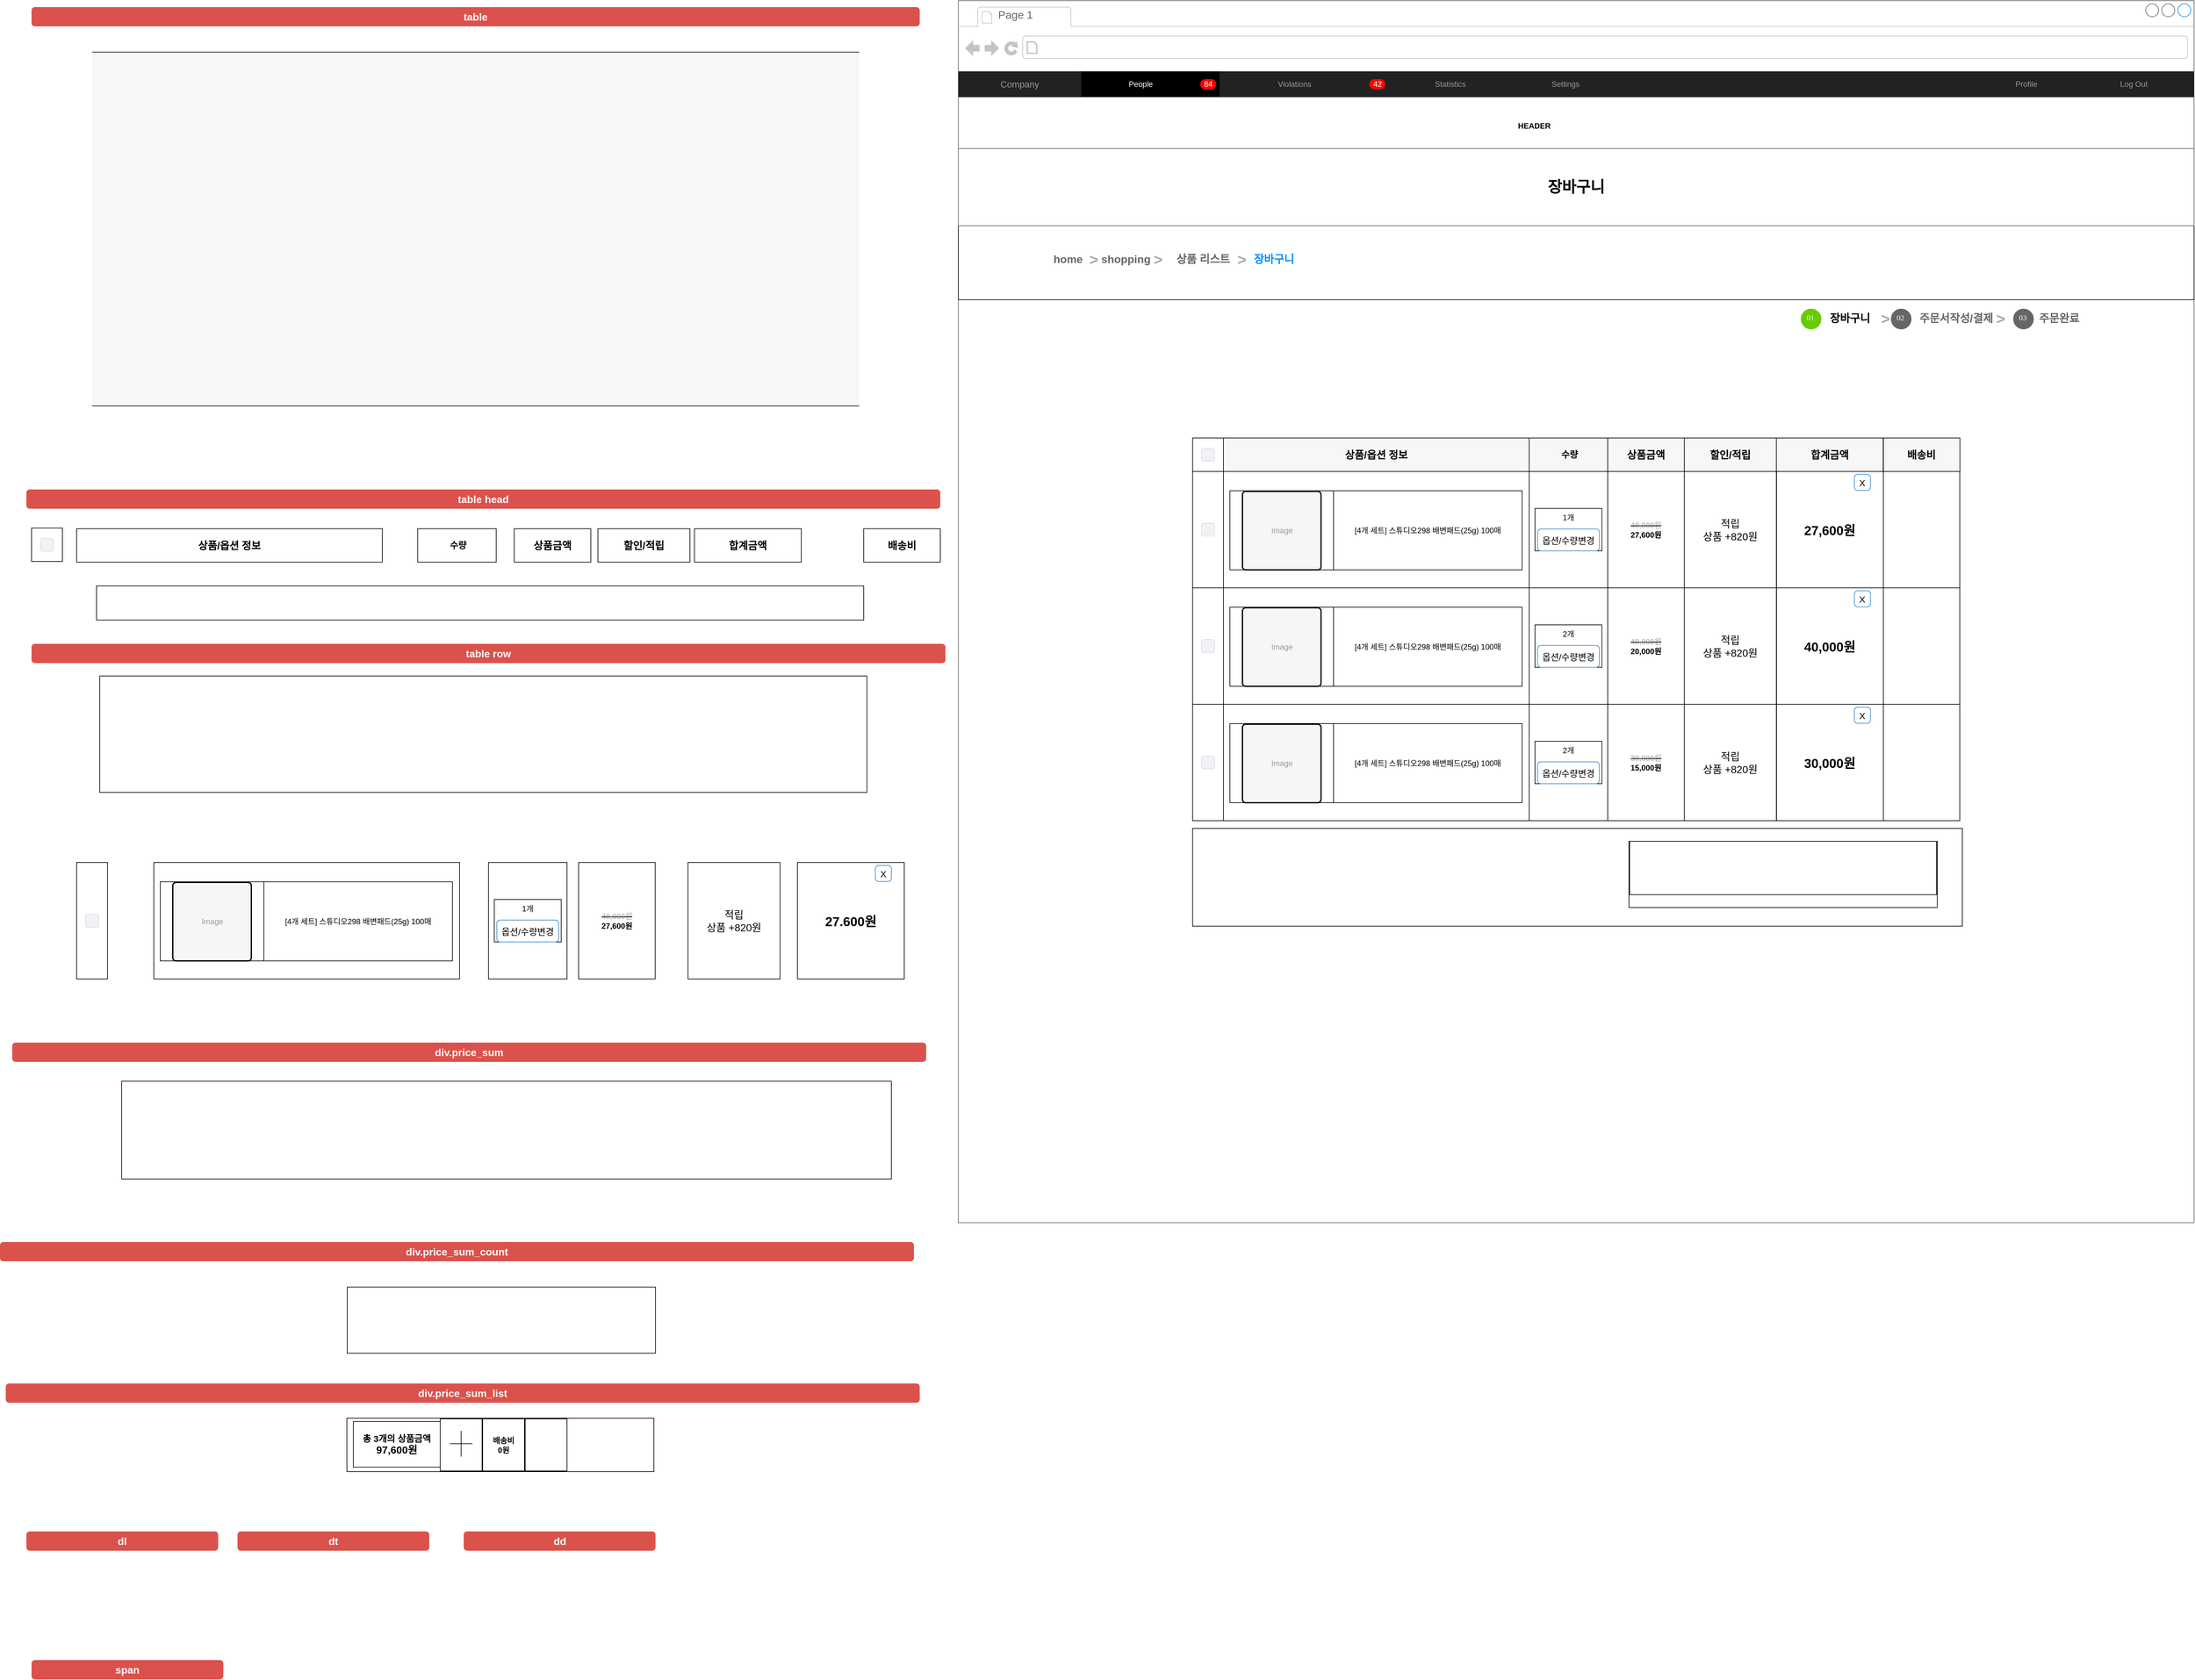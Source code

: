 <mxfile version="12.6.5" type="device"><diagram id="MuIrq7llsFZy-4zSjupZ" name="페이지-1"><mxGraphModel dx="3105" dy="685" grid="1" gridSize="10" guides="1" tooltips="1" connect="1" arrows="1" fold="1" page="1" pageScale="1" pageWidth="1920" pageHeight="1200" math="0" shadow="0"><root><mxCell id="0"/><mxCell id="1" parent="0"/><mxCell id="y5C8bG57qnk65M2Cq2EJ-212" value="수량" style="html=1;shadow=0;dashed=0;shape=mxgraph.bootstrap.rect;strokeColor=#000000;fillColor=none;fontSize=14;fontStyle=1;align=left;whiteSpace=wrap;resizeHeight=1;" vertex="1" parent="1"><mxGeometry x="-1190" y="881" width="122" height="52" as="geometry"><mxPoint x="48" as="offset"/></mxGeometry></mxCell><mxCell id="y5C8bG57qnk65M2Cq2EJ-261" value="&lt;font color=&quot;#000000&quot; size=&quot;1&quot;&gt;&lt;b style=&quot;font-size: 16px&quot;&gt;상품금액&lt;/b&gt;&lt;/font&gt;" style="rounded=0;whiteSpace=wrap;html=1;shadow=0;dashed=0;strokeColor=#000000;strokeWidth=1;fillColor=none;fontColor=#FFFFFF;align=center;" vertex="1" parent="1"><mxGeometry x="-1040" y="881" width="119" height="52" as="geometry"/></mxCell><mxCell id="y5C8bG57qnk65M2Cq2EJ-263" value="&lt;b&gt;&lt;font style=&quot;font-size: 16px&quot;&gt;합계금액&lt;/font&gt;&lt;/b&gt;" style="rounded=0;whiteSpace=wrap;html=1;shadow=0;dashed=0;strokeColor=#000000;strokeWidth=1;fillColor=none;fontColor=#000000;align=center;" vertex="1" parent="1"><mxGeometry x="-760" y="881" width="166" height="52" as="geometry"/></mxCell><mxCell id="y5C8bG57qnk65M2Cq2EJ-264" value="&lt;b&gt;&lt;font style=&quot;font-size: 16px&quot;&gt;배송비&lt;/font&gt;&lt;/b&gt;" style="rounded=0;whiteSpace=wrap;html=1;shadow=0;dashed=0;strokeColor=#000000;strokeWidth=1;fillColor=none;fontColor=#000000;align=center;" vertex="1" parent="1"><mxGeometry x="-497" y="881" width="119" height="52" as="geometry"/></mxCell><mxCell id="y5C8bG57qnk65M2Cq2EJ-262" value="&lt;font color=&quot;#000000&quot; size=&quot;1&quot;&gt;&lt;b style=&quot;font-size: 16px&quot;&gt;할인/적립&lt;/b&gt;&lt;/font&gt;" style="rounded=0;whiteSpace=wrap;html=1;shadow=0;dashed=0;strokeColor=#000000;strokeWidth=1;fillColor=none;fontColor=#FFFFFF;align=center;" vertex="1" parent="1"><mxGeometry x="-910" y="881" width="143" height="52" as="geometry"/></mxCell><mxCell id="y5C8bG57qnk65M2Cq2EJ-65" value="&lt;font style=&quot;font-size: 16px&quot;&gt;상품/옵션 정보&lt;/font&gt;" style="html=1;shadow=0;dashed=0;shape=mxgraph.bootstrap.rect;strokeColor=#000000;fillColor=none;fontSize=14;fontStyle=1;align=center;whiteSpace=wrap;resizeHeight=1;" vertex="1" parent="1"><mxGeometry width="475" height="52" relative="1" as="geometry"><mxPoint x="-1720" y="881" as="offset"/></mxGeometry></mxCell><mxCell id="y5C8bG57qnk65M2Cq2EJ-656" value="" style="group" vertex="1" connectable="0" parent="1"><mxGeometry x="-1790" y="880" width="48" height="52" as="geometry"/></mxCell><mxCell id="y5C8bG57qnk65M2Cq2EJ-119" value="" style="rounded=0;whiteSpace=wrap;html=1;shadow=0;dashed=0;strokeColor=#000000;strokeWidth=1;fillColor=#FFFFFF;fontColor=#FFFFFF;align=center;" vertex="1" parent="y5C8bG57qnk65M2Cq2EJ-656"><mxGeometry width="48" height="52" as="geometry"/></mxCell><mxCell id="y5C8bG57qnk65M2Cq2EJ-111" value="" style="rounded=1;fillColor=#F0F2F5;strokeColor=#D8DCE3;align=left;verticalAlign=middle;fontStyle=0;fontSize=12;labelPosition=right;verticalLabelPosition=middle;spacingLeft=10;html=1;shadow=0;dashed=0" vertex="1" parent="y5C8bG57qnk65M2Cq2EJ-656"><mxGeometry x="14.0" y="16" width="20" height="20" as="geometry"/></mxCell><mxCell id="y5C8bG57qnk65M2Cq2EJ-657" value="&lt;span style=&quot;font-size: 16px&quot;&gt;table&lt;/span&gt;" style="html=1;shadow=0;dashed=0;shape=mxgraph.bootstrap.rrect;align=center;rSize=5;strokeColor=none;fillColor=#DB524C;fontColor=#ffffff;fontStyle=1;whiteSpace=wrap;" vertex="1" parent="1"><mxGeometry x="-1790" y="70" width="1380" height="30" as="geometry"/></mxCell><mxCell id="y5C8bG57qnk65M2Cq2EJ-658" value="&lt;font style=&quot;font-size: 16px&quot;&gt;table head&lt;/font&gt;" style="html=1;shadow=0;dashed=0;shape=mxgraph.bootstrap.rrect;align=center;rSize=5;strokeColor=none;fillColor=#DB524C;fontColor=#ffffff;fontStyle=1;whiteSpace=wrap;" vertex="1" parent="1"><mxGeometry x="-1798" y="820" width="1420" height="30" as="geometry"/></mxCell><mxCell id="y5C8bG57qnk65M2Cq2EJ-659" value="&lt;font style=&quot;font-size: 16px&quot;&gt;table row&lt;/font&gt;" style="html=1;shadow=0;dashed=0;shape=mxgraph.bootstrap.rrect;align=center;rSize=5;strokeColor=none;fillColor=#DB524C;fontColor=#ffffff;fontStyle=1;whiteSpace=wrap;" vertex="1" parent="1"><mxGeometry x="-1790" y="1060" width="1420" height="30" as="geometry"/></mxCell><mxCell id="y5C8bG57qnk65M2Cq2EJ-664" value="" style="group" vertex="1" connectable="0" parent="1"><mxGeometry x="-1720" y="1400" width="48" height="181" as="geometry"/></mxCell><mxCell id="y5C8bG57qnk65M2Cq2EJ-570" value="" style="rounded=0;whiteSpace=wrap;html=1;shadow=0;dashed=0;strokeColor=#000000;strokeWidth=1;fillColor=#FFFFFF;fontColor=#FFFFFF;align=center;" vertex="1" parent="y5C8bG57qnk65M2Cq2EJ-664"><mxGeometry width="48" height="181" as="geometry"/></mxCell><mxCell id="y5C8bG57qnk65M2Cq2EJ-571" value="" style="rounded=1;fillColor=#F0F2F5;strokeColor=#D8DCE3;align=left;verticalAlign=middle;fontStyle=0;fontSize=12;labelPosition=right;verticalLabelPosition=middle;spacingLeft=10;html=1;shadow=0;dashed=0" vertex="1" parent="y5C8bG57qnk65M2Cq2EJ-664"><mxGeometry x="14" y="80.5" width="20" height="20" as="geometry"/></mxCell><mxCell id="y5C8bG57qnk65M2Cq2EJ-669" value="" style="group" vertex="1" connectable="0" parent="1"><mxGeometry x="-1600" y="1400" width="475" height="181" as="geometry"/></mxCell><mxCell id="y5C8bG57qnk65M2Cq2EJ-467" value="" style="rounded=0;whiteSpace=wrap;html=1;shadow=0;dashed=0;strokeColor=#000000;strokeWidth=1;fillColor=none;fontColor=#000000;align=left;" vertex="1" parent="y5C8bG57qnk65M2Cq2EJ-669"><mxGeometry width="475" height="181" as="geometry"/></mxCell><mxCell id="y5C8bG57qnk65M2Cq2EJ-668" value="" style="group" vertex="1" connectable="0" parent="y5C8bG57qnk65M2Cq2EJ-669"><mxGeometry x="10" y="30" width="454" height="123" as="geometry"/></mxCell><mxCell id="y5C8bG57qnk65M2Cq2EJ-560" value="[4개 세트] 스튜디오298 배변패드(25g) 100매" style="rounded=0;whiteSpace=wrap;html=1;shadow=0;dashed=0;strokeColor=#000000;strokeWidth=1;fillColor=none;fontColor=#000000;align=center;" vertex="1" parent="y5C8bG57qnk65M2Cq2EJ-668"><mxGeometry x="161" width="293" height="123" as="geometry"/></mxCell><mxCell id="y5C8bG57qnk65M2Cq2EJ-666" value="" style="group" vertex="1" connectable="0" parent="y5C8bG57qnk65M2Cq2EJ-668"><mxGeometry width="161" height="123" as="geometry"/></mxCell><mxCell id="y5C8bG57qnk65M2Cq2EJ-667" value="" style="group" vertex="1" connectable="0" parent="y5C8bG57qnk65M2Cq2EJ-666"><mxGeometry width="161" height="123" as="geometry"/></mxCell><object label="" span.pick_add_image="상품/옵션정보 이미지" id="y5C8bG57qnk65M2Cq2EJ-561"><mxCell style="rounded=0;whiteSpace=wrap;html=1;shadow=0;dashed=0;strokeColor=#000000;strokeWidth=1;fillColor=none;fontColor=#000000;align=left;" vertex="1" parent="y5C8bG57qnk65M2Cq2EJ-667"><mxGeometry width="161" height="123" as="geometry"/></mxCell></object><mxCell id="y5C8bG57qnk65M2Cq2EJ-563" value="Image" style="html=1;shadow=0;dashed=0;shape=mxgraph.bootstrap.image;align=center;rSize=5;strokeColor=#000000;fillColor=#f6f6f6;fontColor=#999999;strokeWidth=2;whiteSpace=wrap;" vertex="1" parent="y5C8bG57qnk65M2Cq2EJ-667"><mxGeometry x="19.5" y="1" width="122" height="122" as="geometry"/></mxCell><mxCell id="y5C8bG57qnk65M2Cq2EJ-671" value="" style="group" vertex="1" connectable="0" parent="1"><mxGeometry x="-1080" y="1400" width="122" height="181" as="geometry"/></mxCell><mxCell id="y5C8bG57qnk65M2Cq2EJ-462" value="" style="rounded=0;whiteSpace=wrap;html=1;shadow=0;dashed=0;strokeColor=#000000;strokeWidth=1;fillColor=none;fontColor=#000000;align=left;" vertex="1" parent="y5C8bG57qnk65M2Cq2EJ-671"><mxGeometry width="122" height="181" as="geometry"/></mxCell><mxCell id="y5C8bG57qnk65M2Cq2EJ-670" value="" style="group" vertex="1" connectable="0" parent="y5C8bG57qnk65M2Cq2EJ-671"><mxGeometry x="9" y="57.5" width="104" height="66" as="geometry"/></mxCell><mxCell id="y5C8bG57qnk65M2Cq2EJ-463" value="1개" style="rounded=0;whiteSpace=wrap;html=1;shadow=0;dashed=0;strokeColor=#000000;strokeWidth=1;fillColor=none;fontColor=#000000;align=center;verticalAlign=top;" vertex="1" parent="y5C8bG57qnk65M2Cq2EJ-670"><mxGeometry width="104" height="66" as="geometry"/></mxCell><mxCell id="y5C8bG57qnk65M2Cq2EJ-464" value="&lt;font style=&quot;font-size: 14px&quot;&gt;옵션/수량변경&lt;/font&gt;" style="html=1;shadow=0;dashed=0;shape=mxgraph.bootstrap.rrect;rSize=5;fillColor=#FFFFFF;align=center;strokeColor=#3D8BCD;fontColor=#000000;fontSize=16;whiteSpace=wrap;" vertex="1" parent="y5C8bG57qnk65M2Cq2EJ-670"><mxGeometry x="4" y="32" width="96" height="34" as="geometry"/></mxCell><mxCell id="y5C8bG57qnk65M2Cq2EJ-452" value="&lt;div style=&quot;font-size: 16px&quot;&gt;&lt;span&gt;&lt;font style=&quot;font-size: 16px&quot;&gt;적립&lt;/font&gt;&lt;/span&gt;&lt;/div&gt;&lt;div style=&quot;font-size: 16px&quot;&gt;&lt;span&gt;&lt;font style=&quot;font-size: 16px&quot;&gt;상품 +820원&lt;/font&gt;&lt;/span&gt;&lt;/div&gt;" style="rounded=0;whiteSpace=wrap;html=1;shadow=0;dashed=0;strokeColor=#000000;strokeWidth=1;fillColor=#FFFFFF;fontColor=#000000;align=center;" vertex="1" parent="1"><mxGeometry x="-770" y="1400" width="143" height="181" as="geometry"/></mxCell><mxCell id="y5C8bG57qnk65M2Cq2EJ-672" value="" style="group" vertex="1" connectable="0" parent="1"><mxGeometry x="-600" y="1400" width="166" height="181" as="geometry"/></mxCell><mxCell id="y5C8bG57qnk65M2Cq2EJ-446" value="&lt;b&gt;&lt;font style=&quot;font-size: 20px&quot;&gt;27.600원&lt;/font&gt;&lt;/b&gt;" style="rounded=0;whiteSpace=wrap;html=1;shadow=0;dashed=0;strokeColor=#000000;strokeWidth=1;fillColor=#FFFFFF;fontColor=#000000;align=center;" vertex="1" parent="y5C8bG57qnk65M2Cq2EJ-672"><mxGeometry width="166" height="181" as="geometry"/></mxCell><mxCell id="y5C8bG57qnk65M2Cq2EJ-447" value="&lt;span style=&quot;font-size: 14px&quot;&gt;X&lt;/span&gt;" style="html=1;shadow=0;dashed=0;shape=mxgraph.bootstrap.rrect;rSize=5;fillColor=#FFFFFF;align=center;strokeColor=#3D8BCD;fontColor=#000000;fontSize=16;whiteSpace=wrap;" vertex="1" parent="y5C8bG57qnk65M2Cq2EJ-672"><mxGeometry x="121" y="4.5" width="25" height="25" as="geometry"/></mxCell><mxCell id="y5C8bG57qnk65M2Cq2EJ-673" value="" style="strokeWidth=1;shadow=0;dashed=0;align=center;html=1;shape=mxgraph.mockup.containers.browserWindow;rSize=0;strokeColor=#666666;strokeColor2=#008cff;strokeColor3=#c4c4c4;mainText=,;recursiveResize=0;fontColor=#666666;" vertex="1" parent="1"><mxGeometry x="-350" y="60" width="1920" height="1900" as="geometry"/></mxCell><mxCell id="y5C8bG57qnk65M2Cq2EJ-674" value="" style="rounded=0;whiteSpace=wrap;html=1;shadow=0;dashed=0;strokeColor=#000000;strokeWidth=1;fillColor=#FFFFFF;fontColor=#FFFFFF;align=center;" vertex="1" parent="y5C8bG57qnk65M2Cq2EJ-673"><mxGeometry y="340" width="1920" height="125" as="geometry"/></mxCell><mxCell id="y5C8bG57qnk65M2Cq2EJ-675" value="Page 1" style="strokeWidth=1;shadow=0;dashed=0;align=center;html=1;shape=mxgraph.mockup.containers.anchor;fontSize=17;fontColor=#666666;align=left;" vertex="1" parent="y5C8bG57qnk65M2Cq2EJ-673"><mxGeometry x="60" y="10" width="110" height="26" as="geometry"/></mxCell><mxCell id="y5C8bG57qnk65M2Cq2EJ-676" value="" style="strokeWidth=1;shadow=0;dashed=0;align=center;html=1;shape=mxgraph.mockup.containers.anchor;rSize=0;fontSize=17;fontColor=#666666;align=left;" vertex="1" parent="y5C8bG57qnk65M2Cq2EJ-673"><mxGeometry x="180" y="68" width="160" height="72" as="geometry"/></mxCell><mxCell id="y5C8bG57qnk65M2Cq2EJ-677" value="" style="html=1;shadow=0;dashed=0;shape=mxgraph.bootstrap.rect;fillColor=#222222;strokeColor=none;whiteSpace=wrap;" vertex="1" parent="y5C8bG57qnk65M2Cq2EJ-673"><mxGeometry y="110" width="1920" height="40" as="geometry"/></mxCell><mxCell id="y5C8bG57qnk65M2Cq2EJ-678" value="Company" style="html=1;shadow=0;dashed=0;fillColor=none;strokeColor=none;shape=mxgraph.bootstrap.rect;fontColor=#999999;fontSize=14;whiteSpace=wrap;" vertex="1" parent="y5C8bG57qnk65M2Cq2EJ-677"><mxGeometry width="191.0" height="40" as="geometry"/></mxCell><mxCell id="y5C8bG57qnk65M2Cq2EJ-679" value="People" style="html=1;shadow=0;dashed=0;shape=mxgraph.bootstrap.rect;fillColor=#000000;strokeColor=none;fontColor=#ffffff;spacingRight=30;whiteSpace=wrap;" vertex="1" parent="y5C8bG57qnk65M2Cq2EJ-677"><mxGeometry x="191.0" width="214.875" height="40" as="geometry"/></mxCell><mxCell id="y5C8bG57qnk65M2Cq2EJ-680" value="84" style="html=1;shadow=0;dashed=0;shape=mxgraph.bootstrap.rrect;rSize=8;fillColor=#ff0000;strokeColor=none;fontColor=#ffffff;whiteSpace=wrap;" vertex="1" parent="y5C8bG57qnk65M2Cq2EJ-679"><mxGeometry x="1" y="0.5" width="25" height="16" relative="1" as="geometry"><mxPoint x="-30" y="-8" as="offset"/></mxGeometry></mxCell><mxCell id="y5C8bG57qnk65M2Cq2EJ-681" value="Violations" style="html=1;shadow=0;dashed=0;fillColor=none;strokeColor=none;shape=mxgraph.bootstrap.rect;fontColor=#999999;spacingRight=30;whiteSpace=wrap;" vertex="1" parent="y5C8bG57qnk65M2Cq2EJ-677"><mxGeometry x="405.875" width="262.625" height="40" as="geometry"/></mxCell><mxCell id="y5C8bG57qnk65M2Cq2EJ-682" value="42" style="html=1;shadow=0;dashed=0;shape=mxgraph.bootstrap.rrect;rSize=8;fillColor=#ff0000;strokeColor=none;fontColor=#ffffff;whiteSpace=wrap;" vertex="1" parent="y5C8bG57qnk65M2Cq2EJ-681"><mxGeometry x="1" y="0.5" width="25" height="16" relative="1" as="geometry"><mxPoint x="-30" y="-8" as="offset"/></mxGeometry></mxCell><mxCell id="y5C8bG57qnk65M2Cq2EJ-683" value="Statistics" style="html=1;shadow=0;dashed=0;fillColor=none;strokeColor=none;shape=mxgraph.bootstrap.rect;fontColor=#999999;whiteSpace=wrap;" vertex="1" parent="y5C8bG57qnk65M2Cq2EJ-677"><mxGeometry x="668.5" width="191.0" height="40" as="geometry"/></mxCell><mxCell id="y5C8bG57qnk65M2Cq2EJ-684" value="Settings" style="html=1;shadow=0;dashed=0;fillColor=none;strokeColor=none;shape=mxgraph.bootstrap.rect;fontColor=#999999;whiteSpace=wrap;" vertex="1" parent="y5C8bG57qnk65M2Cq2EJ-677"><mxGeometry x="859.5" width="167.125" height="40" as="geometry"/></mxCell><mxCell id="y5C8bG57qnk65M2Cq2EJ-685" value="Profile" style="html=1;shadow=0;dashed=0;fillColor=none;strokeColor=none;shape=mxgraph.bootstrap.rect;fontColor=#999999;whiteSpace=wrap;" vertex="1" parent="y5C8bG57qnk65M2Cq2EJ-677"><mxGeometry x="1575.75" width="167.125" height="40" as="geometry"/></mxCell><mxCell id="y5C8bG57qnk65M2Cq2EJ-686" value="Log Out" style="html=1;shadow=0;dashed=0;fillColor=none;strokeColor=none;shape=mxgraph.bootstrap.rect;fontColor=#999999;whiteSpace=wrap;" vertex="1" parent="y5C8bG57qnk65M2Cq2EJ-677"><mxGeometry x="1742.875" width="167.125" height="40" as="geometry"/></mxCell><mxCell id="y5C8bG57qnk65M2Cq2EJ-687" value="&lt;h1&gt;장바구니&lt;/h1&gt;" style="rounded=0;whiteSpace=wrap;html=1;shadow=0;dashed=0;strokeColor=#666666;strokeWidth=1;direction=south;align=center;" vertex="1" parent="y5C8bG57qnk65M2Cq2EJ-673"><mxGeometry y="230" width="1920" height="120" as="geometry"/></mxCell><mxCell id="y5C8bG57qnk65M2Cq2EJ-688" value="" style="group" connectable="0" vertex="1" parent="y5C8bG57qnk65M2Cq2EJ-673"><mxGeometry y="150" width="1920" height="80" as="geometry"/></mxCell><mxCell id="y5C8bG57qnk65M2Cq2EJ-689" value="" style="rounded=0;whiteSpace=wrap;html=1;shadow=0;dashed=0;strokeColor=#666666;strokeWidth=1;" vertex="1" parent="y5C8bG57qnk65M2Cq2EJ-688"><mxGeometry width="1920" height="80" as="geometry"/></mxCell><mxCell id="y5C8bG57qnk65M2Cq2EJ-690" value="&lt;b&gt;HEADER&lt;/b&gt;" style="text;html=1;strokeColor=none;fillColor=none;align=center;verticalAlign=middle;whiteSpace=wrap;rounded=0;shadow=0;dashed=0;" vertex="1" parent="y5C8bG57qnk65M2Cq2EJ-688"><mxGeometry x="490" y="19.286" width="810" height="51.429" as="geometry"/></mxCell><mxCell id="y5C8bG57qnk65M2Cq2EJ-691" value="&gt;" style="strokeWidth=1;shadow=0;dashed=0;align=center;html=1;shape=mxgraph.mockup.navigation.anchor;fontSize=24;fontColor=#aaaaaa;fontStyle=1;" vertex="1" parent="y5C8bG57qnk65M2Cq2EJ-673"><mxGeometry x="1430" y="480" width="20" height="30" as="geometry"/></mxCell><mxCell id="y5C8bG57qnk65M2Cq2EJ-692" value="주문서작성/결제" style="strokeWidth=1;shadow=0;dashed=0;align=center;html=1;shape=mxgraph.mockup.navigation.anchor;fontSize=17;fontColor=#666666;fontStyle=1;" vertex="1" parent="y5C8bG57qnk65M2Cq2EJ-673"><mxGeometry x="1520" y="480" width="60" height="30" as="geometry"/></mxCell><mxCell id="y5C8bG57qnk65M2Cq2EJ-693" value="장바구니" style="strokeWidth=1;shadow=0;dashed=0;align=center;html=1;shape=mxgraph.mockup.navigation.anchor;fontSize=17;fontColor=#000000;fontStyle=1;" vertex="1" parent="y5C8bG57qnk65M2Cq2EJ-673"><mxGeometry x="1350" y="480" width="70" height="30" as="geometry"/></mxCell><mxCell id="y5C8bG57qnk65M2Cq2EJ-694" value="01" style="ellipse;whiteSpace=wrap;html=1;aspect=fixed;strokeWidth=2;fontFamily=Tahoma;spacingBottom=4;spacingRight=2;strokeColor=#66CC00;shadow=0;dashed=0;align=center;fillColor=#66CC00;fontColor=#FFFFFF;" vertex="1" parent="y5C8bG57qnk65M2Cq2EJ-673"><mxGeometry x="1310" y="480" width="30" height="30" as="geometry"/></mxCell><mxCell id="y5C8bG57qnk65M2Cq2EJ-695" value="02" style="ellipse;whiteSpace=wrap;html=1;aspect=fixed;strokeWidth=2;fontFamily=Tahoma;spacingBottom=4;spacingRight=2;strokeColor=#666666;shadow=0;dashed=0;align=center;fillColor=#666666;fontColor=#FFFFFF;" vertex="1" parent="y5C8bG57qnk65M2Cq2EJ-673"><mxGeometry x="1450" y="480" width="30" height="30" as="geometry"/></mxCell><mxCell id="y5C8bG57qnk65M2Cq2EJ-696" value="주문완료" style="strokeWidth=1;shadow=0;dashed=0;align=center;html=1;shape=mxgraph.mockup.navigation.anchor;fontSize=17;fontColor=#666666;fontStyle=1;" vertex="1" parent="y5C8bG57qnk65M2Cq2EJ-673"><mxGeometry x="1680" y="480" width="60" height="30" as="geometry"/></mxCell><mxCell id="y5C8bG57qnk65M2Cq2EJ-697" value="03" style="ellipse;whiteSpace=wrap;html=1;aspect=fixed;strokeWidth=2;fontFamily=Tahoma;spacingBottom=4;spacingRight=2;strokeColor=#666666;shadow=0;dashed=0;align=center;fillColor=#666666;fontColor=#FFFFFF;" vertex="1" parent="y5C8bG57qnk65M2Cq2EJ-673"><mxGeometry x="1640" y="480" width="30" height="30" as="geometry"/></mxCell><mxCell id="y5C8bG57qnk65M2Cq2EJ-698" value="&gt;" style="strokeWidth=1;shadow=0;dashed=0;align=center;html=1;shape=mxgraph.mockup.navigation.anchor;fontSize=24;fontColor=#aaaaaa;fontStyle=1;" vertex="1" parent="y5C8bG57qnk65M2Cq2EJ-673"><mxGeometry x="1609.31" y="480" width="20" height="30" as="geometry"/></mxCell><mxCell id="y5C8bG57qnk65M2Cq2EJ-699" value="" style="group" connectable="0" vertex="1" parent="y5C8bG57qnk65M2Cq2EJ-673"><mxGeometry x="140" y="387.5" width="380" height="30" as="geometry"/></mxCell><mxCell id="y5C8bG57qnk65M2Cq2EJ-700" value="home" style="strokeWidth=1;shadow=0;dashed=0;align=center;html=1;shape=mxgraph.mockup.navigation.anchor;fontSize=17;fontColor=#666666;fontStyle=1;" vertex="1" parent="y5C8bG57qnk65M2Cq2EJ-699"><mxGeometry width="60" height="30" as="geometry"/></mxCell><mxCell id="y5C8bG57qnk65M2Cq2EJ-701" value="&gt;" style="strokeWidth=1;shadow=0;dashed=0;align=center;html=1;shape=mxgraph.mockup.navigation.anchor;fontSize=24;fontColor=#aaaaaa;fontStyle=1;" vertex="1" parent="y5C8bG57qnk65M2Cq2EJ-699"><mxGeometry x="60" width="20" height="30" as="geometry"/></mxCell><mxCell id="y5C8bG57qnk65M2Cq2EJ-702" value="shopping" style="strokeWidth=1;shadow=0;dashed=0;align=center;html=1;shape=mxgraph.mockup.navigation.anchor;fontSize=17;fontColor=#666666;fontStyle=1;" vertex="1" parent="y5C8bG57qnk65M2Cq2EJ-699"><mxGeometry x="90" width="60" height="30" as="geometry"/></mxCell><mxCell id="y5C8bG57qnk65M2Cq2EJ-703" value="&gt;" style="strokeWidth=1;shadow=0;dashed=0;align=center;html=1;shape=mxgraph.mockup.navigation.anchor;fontSize=24;fontColor=#aaaaaa;fontStyle=1;" vertex="1" parent="y5C8bG57qnk65M2Cq2EJ-699"><mxGeometry x="160" width="20" height="30" as="geometry"/></mxCell><mxCell id="y5C8bG57qnk65M2Cq2EJ-704" value="상품 리스트" style="strokeWidth=1;shadow=0;dashed=0;align=center;html=1;shape=mxgraph.mockup.navigation.anchor;fontSize=17;fontColor=#666666;fontStyle=1;" vertex="1" parent="y5C8bG57qnk65M2Cq2EJ-699"><mxGeometry x="210" width="60" height="30" as="geometry"/></mxCell><mxCell id="y5C8bG57qnk65M2Cq2EJ-705" value="&gt;" style="strokeWidth=1;shadow=0;dashed=0;align=center;html=1;shape=mxgraph.mockup.navigation.anchor;fontSize=24;fontColor=#aaaaaa;fontStyle=1;" vertex="1" parent="y5C8bG57qnk65M2Cq2EJ-699"><mxGeometry x="290" width="20" height="30" as="geometry"/></mxCell><mxCell id="y5C8bG57qnk65M2Cq2EJ-706" value="장바구니" style="strokeWidth=1;shadow=0;dashed=0;align=center;html=1;shape=mxgraph.mockup.navigation.anchor;fontSize=17;fontColor=#008cff;fontStyle=1;" vertex="1" parent="y5C8bG57qnk65M2Cq2EJ-699"><mxGeometry x="320" width="60" height="30" as="geometry"/></mxCell><object label="" table_장바구니="장바구니_테이블" id="y5C8bG57qnk65M2Cq2EJ-63"><mxCell style="html=1;shadow=0;dashed=0;shape=mxgraph.bootstrap.horLines;strokeColor=#000000;fillColor=#000000;fillOpacity=3;resizeWidth=1;" vertex="1" parent="y5C8bG57qnk65M2Cq2EJ-673"><mxGeometry width="1192" height="590" relative="1" as="geometry"><mxPoint x="364" y="680" as="offset"/></mxGeometry></mxCell></object><mxCell id="y5C8bG57qnk65M2Cq2EJ-721" value="" style="group" vertex="1" connectable="0" parent="y5C8bG57qnk65M2Cq2EJ-673"><mxGeometry x="364" y="680" width="48" height="52" as="geometry"/></mxCell><mxCell id="y5C8bG57qnk65M2Cq2EJ-722" value="" style="rounded=0;whiteSpace=wrap;html=1;shadow=0;dashed=0;strokeColor=#000000;strokeWidth=1;fillColor=#FFFFFF;fontColor=#FFFFFF;align=center;" vertex="1" parent="y5C8bG57qnk65M2Cq2EJ-721"><mxGeometry width="48" height="52" as="geometry"/></mxCell><mxCell id="y5C8bG57qnk65M2Cq2EJ-723" value="" style="rounded=1;fillColor=#F0F2F5;strokeColor=#D8DCE3;align=left;verticalAlign=middle;fontStyle=0;fontSize=12;labelPosition=right;verticalLabelPosition=middle;spacingLeft=10;html=1;shadow=0;dashed=0" vertex="1" parent="y5C8bG57qnk65M2Cq2EJ-721"><mxGeometry x="14.0" y="16" width="20" height="20" as="geometry"/></mxCell><mxCell id="y5C8bG57qnk65M2Cq2EJ-728" value="&lt;font style=&quot;font-size: 16px&quot;&gt;상품/옵션 정보&lt;/font&gt;" style="html=1;shadow=0;dashed=0;shape=mxgraph.bootstrap.rect;strokeColor=#000000;fillColor=none;fontSize=14;fontStyle=1;align=center;whiteSpace=wrap;resizeHeight=1;" vertex="1" parent="y5C8bG57qnk65M2Cq2EJ-673"><mxGeometry width="475" height="52" relative="1" as="geometry"><mxPoint x="412" y="680" as="offset"/></mxGeometry></mxCell><mxCell id="y5C8bG57qnk65M2Cq2EJ-729" value="수량" style="html=1;shadow=0;dashed=0;shape=mxgraph.bootstrap.rect;strokeColor=#000000;fillColor=none;fontSize=14;fontStyle=1;align=left;whiteSpace=wrap;resizeHeight=1;" vertex="1" parent="y5C8bG57qnk65M2Cq2EJ-673"><mxGeometry x="887" y="680" width="122" height="52" as="geometry"><mxPoint x="48" as="offset"/></mxGeometry></mxCell><mxCell id="y5C8bG57qnk65M2Cq2EJ-730" value="&lt;font color=&quot;#000000&quot; size=&quot;1&quot;&gt;&lt;b style=&quot;font-size: 16px&quot;&gt;상품금액&lt;/b&gt;&lt;/font&gt;" style="rounded=0;whiteSpace=wrap;html=1;shadow=0;dashed=0;strokeColor=#000000;strokeWidth=1;fillColor=none;fontColor=#FFFFFF;align=center;" vertex="1" parent="y5C8bG57qnk65M2Cq2EJ-673"><mxGeometry x="1009" y="680" width="119" height="52" as="geometry"/></mxCell><mxCell id="y5C8bG57qnk65M2Cq2EJ-731" value="&lt;font color=&quot;#000000&quot; size=&quot;1&quot;&gt;&lt;b style=&quot;font-size: 16px&quot;&gt;할인/적립&lt;/b&gt;&lt;/font&gt;" style="rounded=0;whiteSpace=wrap;html=1;shadow=0;dashed=0;strokeColor=#000000;strokeWidth=1;fillColor=none;fontColor=#FFFFFF;align=center;" vertex="1" parent="y5C8bG57qnk65M2Cq2EJ-673"><mxGeometry x="1128" y="680" width="143" height="52" as="geometry"/></mxCell><mxCell id="y5C8bG57qnk65M2Cq2EJ-734" value="&lt;b&gt;&lt;font style=&quot;font-size: 16px&quot;&gt;합계금액&lt;/font&gt;&lt;/b&gt;" style="rounded=0;whiteSpace=wrap;html=1;shadow=0;dashed=0;strokeColor=#000000;strokeWidth=1;fillColor=none;fontColor=#000000;align=center;" vertex="1" parent="y5C8bG57qnk65M2Cq2EJ-673"><mxGeometry x="1271" y="680" width="166" height="52" as="geometry"/></mxCell><mxCell id="y5C8bG57qnk65M2Cq2EJ-735" value="&lt;b&gt;&lt;font style=&quot;font-size: 16px&quot;&gt;배송비&lt;/font&gt;&lt;/b&gt;" style="rounded=0;whiteSpace=wrap;html=1;shadow=0;dashed=0;strokeColor=#000000;strokeWidth=1;fillColor=none;fontColor=#000000;align=center;" vertex="1" parent="y5C8bG57qnk65M2Cq2EJ-673"><mxGeometry x="1437.29" y="680" width="119" height="52" as="geometry"/></mxCell><mxCell id="y5C8bG57qnk65M2Cq2EJ-1028" value="" style="group" vertex="1" connectable="0" parent="y5C8bG57qnk65M2Cq2EJ-673"><mxGeometry x="364" y="732" width="1192" height="181" as="geometry"/></mxCell><mxCell id="y5C8bG57qnk65M2Cq2EJ-736" value="" style="rounded=0;whiteSpace=wrap;html=1;shadow=0;dashed=0;strokeColor=#000000;strokeWidth=1;fillColor=#FFFFFF;fontColor=#FFFFFF;align=center;" vertex="1" parent="y5C8bG57qnk65M2Cq2EJ-1028"><mxGeometry width="1192" height="181" as="geometry"/></mxCell><mxCell id="y5C8bG57qnk65M2Cq2EJ-737" value="" style="group" vertex="1" connectable="0" parent="y5C8bG57qnk65M2Cq2EJ-1028"><mxGeometry width="48" height="181" as="geometry"/></mxCell><mxCell id="y5C8bG57qnk65M2Cq2EJ-738" value="" style="rounded=0;whiteSpace=wrap;html=1;shadow=0;dashed=0;strokeColor=#000000;strokeWidth=1;fillColor=#FFFFFF;fontColor=#FFFFFF;align=center;" vertex="1" parent="y5C8bG57qnk65M2Cq2EJ-737"><mxGeometry width="48" height="181" as="geometry"/></mxCell><mxCell id="y5C8bG57qnk65M2Cq2EJ-739" value="" style="rounded=1;fillColor=#F0F2F5;strokeColor=#D8DCE3;align=left;verticalAlign=middle;fontStyle=0;fontSize=12;labelPosition=right;verticalLabelPosition=middle;spacingLeft=10;html=1;shadow=0;dashed=0" vertex="1" parent="y5C8bG57qnk65M2Cq2EJ-737"><mxGeometry x="14" y="80.5" width="20" height="20" as="geometry"/></mxCell><mxCell id="y5C8bG57qnk65M2Cq2EJ-740" value="" style="group" vertex="1" connectable="0" parent="y5C8bG57qnk65M2Cq2EJ-1028"><mxGeometry x="48" width="475" height="181" as="geometry"/></mxCell><mxCell id="y5C8bG57qnk65M2Cq2EJ-741" value="" style="rounded=0;whiteSpace=wrap;html=1;shadow=0;dashed=0;strokeColor=#000000;strokeWidth=1;fillColor=none;fontColor=#000000;align=left;" vertex="1" parent="y5C8bG57qnk65M2Cq2EJ-740"><mxGeometry width="475" height="181" as="geometry"/></mxCell><mxCell id="y5C8bG57qnk65M2Cq2EJ-742" value="" style="group" vertex="1" connectable="0" parent="y5C8bG57qnk65M2Cq2EJ-740"><mxGeometry x="10" y="30" width="454" height="123" as="geometry"/></mxCell><mxCell id="y5C8bG57qnk65M2Cq2EJ-743" value="[4개 세트] 스튜디오298 배변패드(25g) 100매" style="rounded=0;whiteSpace=wrap;html=1;shadow=0;dashed=0;strokeColor=#000000;strokeWidth=1;fillColor=none;fontColor=#000000;align=center;" vertex="1" parent="y5C8bG57qnk65M2Cq2EJ-742"><mxGeometry x="161" width="293" height="123" as="geometry"/></mxCell><mxCell id="y5C8bG57qnk65M2Cq2EJ-744" value="" style="group" vertex="1" connectable="0" parent="y5C8bG57qnk65M2Cq2EJ-742"><mxGeometry width="161" height="123" as="geometry"/></mxCell><mxCell id="y5C8bG57qnk65M2Cq2EJ-745" value="" style="group" vertex="1" connectable="0" parent="y5C8bG57qnk65M2Cq2EJ-744"><mxGeometry width="161" height="123" as="geometry"/></mxCell><object label="" span.pick_add_image="상품/옵션정보 이미지" id="y5C8bG57qnk65M2Cq2EJ-746"><mxCell style="rounded=0;whiteSpace=wrap;html=1;shadow=0;dashed=0;strokeColor=#000000;strokeWidth=1;fillColor=none;fontColor=#000000;align=left;" vertex="1" parent="y5C8bG57qnk65M2Cq2EJ-745"><mxGeometry width="161" height="123" as="geometry"/></mxCell></object><mxCell id="y5C8bG57qnk65M2Cq2EJ-747" value="Image" style="html=1;shadow=0;dashed=0;shape=mxgraph.bootstrap.image;align=center;rSize=5;strokeColor=#000000;fillColor=#f6f6f6;fontColor=#999999;strokeWidth=2;whiteSpace=wrap;" vertex="1" parent="y5C8bG57qnk65M2Cq2EJ-745"><mxGeometry x="19.5" y="1" width="122" height="122" as="geometry"/></mxCell><mxCell id="y5C8bG57qnk65M2Cq2EJ-748" value="" style="group" vertex="1" connectable="0" parent="y5C8bG57qnk65M2Cq2EJ-1028"><mxGeometry x="523" width="122" height="181" as="geometry"/></mxCell><mxCell id="y5C8bG57qnk65M2Cq2EJ-749" value="" style="rounded=0;whiteSpace=wrap;html=1;shadow=0;dashed=0;strokeColor=#000000;strokeWidth=1;fillColor=none;fontColor=#000000;align=left;" vertex="1" parent="y5C8bG57qnk65M2Cq2EJ-748"><mxGeometry width="122" height="181" as="geometry"/></mxCell><mxCell id="y5C8bG57qnk65M2Cq2EJ-750" value="" style="group" vertex="1" connectable="0" parent="y5C8bG57qnk65M2Cq2EJ-748"><mxGeometry x="9" y="57.5" width="104" height="66" as="geometry"/></mxCell><mxCell id="y5C8bG57qnk65M2Cq2EJ-751" value="1개" style="rounded=0;whiteSpace=wrap;html=1;shadow=0;dashed=0;strokeColor=#000000;strokeWidth=1;fillColor=none;fontColor=#000000;align=center;verticalAlign=top;" vertex="1" parent="y5C8bG57qnk65M2Cq2EJ-750"><mxGeometry width="104" height="66" as="geometry"/></mxCell><mxCell id="y5C8bG57qnk65M2Cq2EJ-752" value="&lt;font style=&quot;font-size: 14px&quot;&gt;옵션/수량변경&lt;/font&gt;" style="html=1;shadow=0;dashed=0;shape=mxgraph.bootstrap.rrect;rSize=5;fillColor=#FFFFFF;align=center;strokeColor=#3D8BCD;fontColor=#000000;fontSize=16;whiteSpace=wrap;" vertex="1" parent="y5C8bG57qnk65M2Cq2EJ-750"><mxGeometry x="4" y="32" width="96" height="34" as="geometry"/></mxCell><mxCell id="y5C8bG57qnk65M2Cq2EJ-758" value="&lt;b&gt;&lt;strike&gt;&lt;font color=&quot;#bfbfbf&quot;&gt;40,000원&lt;/font&gt;&lt;/strike&gt;&lt;br&gt;27,600원&lt;/b&gt;" style="rounded=0;whiteSpace=wrap;html=1;shadow=0;dashed=0;strokeColor=#000000;strokeWidth=1;fillColor=#FFFFFF;fontColor=#000000;align=center;" vertex="1" parent="y5C8bG57qnk65M2Cq2EJ-1028"><mxGeometry x="645" width="119" height="181" as="geometry"/></mxCell><mxCell id="y5C8bG57qnk65M2Cq2EJ-759" value="&lt;div style=&quot;font-size: 16px&quot;&gt;&lt;span&gt;&lt;font style=&quot;font-size: 16px&quot;&gt;적립&lt;/font&gt;&lt;/span&gt;&lt;/div&gt;&lt;div style=&quot;font-size: 16px&quot;&gt;&lt;span&gt;&lt;font style=&quot;font-size: 16px&quot;&gt;상품 +820원&lt;/font&gt;&lt;/span&gt;&lt;/div&gt;" style="rounded=0;whiteSpace=wrap;html=1;shadow=0;dashed=0;strokeColor=#000000;strokeWidth=1;fillColor=#FFFFFF;fontColor=#000000;align=center;" vertex="1" parent="y5C8bG57qnk65M2Cq2EJ-1028"><mxGeometry x="764" width="143" height="181" as="geometry"/></mxCell><mxCell id="y5C8bG57qnk65M2Cq2EJ-760" value="" style="group" vertex="1" connectable="0" parent="y5C8bG57qnk65M2Cq2EJ-1028"><mxGeometry x="907.29" width="166" height="181" as="geometry"/></mxCell><mxCell id="y5C8bG57qnk65M2Cq2EJ-761" value="&lt;b&gt;&lt;font style=&quot;font-size: 20px&quot;&gt;27,600원&lt;/font&gt;&lt;/b&gt;" style="rounded=0;whiteSpace=wrap;html=1;shadow=0;dashed=0;strokeColor=#000000;strokeWidth=1;fillColor=#FFFFFF;fontColor=#000000;align=center;" vertex="1" parent="y5C8bG57qnk65M2Cq2EJ-760"><mxGeometry width="166" height="181" as="geometry"/></mxCell><mxCell id="y5C8bG57qnk65M2Cq2EJ-762" value="&lt;span style=&quot;font-size: 14px&quot;&gt;X&lt;/span&gt;" style="html=1;shadow=0;dashed=0;shape=mxgraph.bootstrap.rrect;rSize=5;fillColor=#FFFFFF;align=center;strokeColor=#3D8BCD;fontColor=#000000;fontSize=16;whiteSpace=wrap;" vertex="1" parent="y5C8bG57qnk65M2Cq2EJ-760"><mxGeometry x="121" y="4.5" width="25" height="25" as="geometry"/></mxCell><mxCell id="y5C8bG57qnk65M2Cq2EJ-1029" value="" style="group" vertex="1" connectable="0" parent="y5C8bG57qnk65M2Cq2EJ-673"><mxGeometry x="364" y="913" width="1192" height="181" as="geometry"/></mxCell><mxCell id="y5C8bG57qnk65M2Cq2EJ-1030" value="" style="rounded=0;whiteSpace=wrap;html=1;shadow=0;dashed=0;strokeColor=#000000;strokeWidth=1;fillColor=#FFFFFF;fontColor=#FFFFFF;align=center;" vertex="1" parent="y5C8bG57qnk65M2Cq2EJ-1029"><mxGeometry width="1192" height="181" as="geometry"/></mxCell><mxCell id="y5C8bG57qnk65M2Cq2EJ-1031" value="" style="group" vertex="1" connectable="0" parent="y5C8bG57qnk65M2Cq2EJ-1029"><mxGeometry width="48" height="181" as="geometry"/></mxCell><mxCell id="y5C8bG57qnk65M2Cq2EJ-1032" value="" style="rounded=0;whiteSpace=wrap;html=1;shadow=0;dashed=0;strokeColor=#000000;strokeWidth=1;fillColor=#FFFFFF;fontColor=#FFFFFF;align=center;" vertex="1" parent="y5C8bG57qnk65M2Cq2EJ-1031"><mxGeometry width="48" height="181" as="geometry"/></mxCell><mxCell id="y5C8bG57qnk65M2Cq2EJ-1033" value="" style="rounded=1;fillColor=#F0F2F5;strokeColor=#D8DCE3;align=left;verticalAlign=middle;fontStyle=0;fontSize=12;labelPosition=right;verticalLabelPosition=middle;spacingLeft=10;html=1;shadow=0;dashed=0" vertex="1" parent="y5C8bG57qnk65M2Cq2EJ-1031"><mxGeometry x="14" y="80.5" width="20" height="20" as="geometry"/></mxCell><mxCell id="y5C8bG57qnk65M2Cq2EJ-1034" value="" style="group" vertex="1" connectable="0" parent="y5C8bG57qnk65M2Cq2EJ-1029"><mxGeometry x="48" width="475" height="181" as="geometry"/></mxCell><mxCell id="y5C8bG57qnk65M2Cq2EJ-1035" value="" style="rounded=0;whiteSpace=wrap;html=1;shadow=0;dashed=0;strokeColor=#000000;strokeWidth=1;fillColor=none;fontColor=#000000;align=left;" vertex="1" parent="y5C8bG57qnk65M2Cq2EJ-1034"><mxGeometry width="475" height="181" as="geometry"/></mxCell><mxCell id="y5C8bG57qnk65M2Cq2EJ-1036" value="" style="group" vertex="1" connectable="0" parent="y5C8bG57qnk65M2Cq2EJ-1034"><mxGeometry x="10" y="30" width="454" height="123" as="geometry"/></mxCell><mxCell id="y5C8bG57qnk65M2Cq2EJ-1037" value="[4개 세트] 스튜디오298 배변패드(25g) 100매" style="rounded=0;whiteSpace=wrap;html=1;shadow=0;dashed=0;strokeColor=#000000;strokeWidth=1;fillColor=none;fontColor=#000000;align=center;" vertex="1" parent="y5C8bG57qnk65M2Cq2EJ-1036"><mxGeometry x="161" width="293" height="123" as="geometry"/></mxCell><mxCell id="y5C8bG57qnk65M2Cq2EJ-1038" value="" style="group" vertex="1" connectable="0" parent="y5C8bG57qnk65M2Cq2EJ-1036"><mxGeometry width="161" height="123" as="geometry"/></mxCell><mxCell id="y5C8bG57qnk65M2Cq2EJ-1039" value="" style="group" vertex="1" connectable="0" parent="y5C8bG57qnk65M2Cq2EJ-1038"><mxGeometry width="161" height="123" as="geometry"/></mxCell><object label="" span.pick_add_image="상품/옵션정보 이미지" id="y5C8bG57qnk65M2Cq2EJ-1040"><mxCell style="rounded=0;whiteSpace=wrap;html=1;shadow=0;dashed=0;strokeColor=#000000;strokeWidth=1;fillColor=none;fontColor=#000000;align=left;" vertex="1" parent="y5C8bG57qnk65M2Cq2EJ-1039"><mxGeometry width="161" height="123" as="geometry"/></mxCell></object><mxCell id="y5C8bG57qnk65M2Cq2EJ-1041" value="Image" style="html=1;shadow=0;dashed=0;shape=mxgraph.bootstrap.image;align=center;rSize=5;strokeColor=#000000;fillColor=#f6f6f6;fontColor=#999999;strokeWidth=2;whiteSpace=wrap;" vertex="1" parent="y5C8bG57qnk65M2Cq2EJ-1039"><mxGeometry x="19.5" y="1" width="122" height="122" as="geometry"/></mxCell><mxCell id="y5C8bG57qnk65M2Cq2EJ-1042" value="" style="group" vertex="1" connectable="0" parent="y5C8bG57qnk65M2Cq2EJ-1029"><mxGeometry x="523" width="122" height="181" as="geometry"/></mxCell><mxCell id="y5C8bG57qnk65M2Cq2EJ-1043" value="" style="rounded=0;whiteSpace=wrap;html=1;shadow=0;dashed=0;strokeColor=#000000;strokeWidth=1;fillColor=none;fontColor=#000000;align=left;" vertex="1" parent="y5C8bG57qnk65M2Cq2EJ-1042"><mxGeometry width="122" height="181" as="geometry"/></mxCell><mxCell id="y5C8bG57qnk65M2Cq2EJ-1044" value="" style="group" vertex="1" connectable="0" parent="y5C8bG57qnk65M2Cq2EJ-1042"><mxGeometry x="9" y="57.5" width="104" height="66" as="geometry"/></mxCell><mxCell id="y5C8bG57qnk65M2Cq2EJ-1045" value="2개" style="rounded=0;whiteSpace=wrap;html=1;shadow=0;dashed=0;strokeColor=#000000;strokeWidth=1;fillColor=none;fontColor=#000000;align=center;verticalAlign=top;" vertex="1" parent="y5C8bG57qnk65M2Cq2EJ-1044"><mxGeometry width="104" height="66" as="geometry"/></mxCell><mxCell id="y5C8bG57qnk65M2Cq2EJ-1046" value="&lt;font style=&quot;font-size: 14px&quot;&gt;옵션/수량변경&lt;/font&gt;" style="html=1;shadow=0;dashed=0;shape=mxgraph.bootstrap.rrect;rSize=5;fillColor=#FFFFFF;align=center;strokeColor=#3D8BCD;fontColor=#000000;fontSize=16;whiteSpace=wrap;" vertex="1" parent="y5C8bG57qnk65M2Cq2EJ-1044"><mxGeometry x="4" y="32" width="96" height="34" as="geometry"/></mxCell><mxCell id="y5C8bG57qnk65M2Cq2EJ-1047" value="&lt;b&gt;&lt;strike&gt;&lt;font color=&quot;#bfbfbf&quot;&gt;40,000원&lt;/font&gt;&lt;/strike&gt;&lt;br&gt;20,000원&lt;/b&gt;" style="rounded=0;whiteSpace=wrap;html=1;shadow=0;dashed=0;strokeColor=#000000;strokeWidth=1;fillColor=#FFFFFF;fontColor=#000000;align=center;" vertex="1" parent="y5C8bG57qnk65M2Cq2EJ-1029"><mxGeometry x="645" width="119" height="181" as="geometry"/></mxCell><mxCell id="y5C8bG57qnk65M2Cq2EJ-1048" value="&lt;div style=&quot;font-size: 16px&quot;&gt;&lt;span&gt;&lt;font style=&quot;font-size: 16px&quot;&gt;적립&lt;/font&gt;&lt;/span&gt;&lt;/div&gt;&lt;div style=&quot;font-size: 16px&quot;&gt;&lt;span&gt;&lt;font style=&quot;font-size: 16px&quot;&gt;상품 +820원&lt;/font&gt;&lt;/span&gt;&lt;/div&gt;" style="rounded=0;whiteSpace=wrap;html=1;shadow=0;dashed=0;strokeColor=#000000;strokeWidth=1;fillColor=#FFFFFF;fontColor=#000000;align=center;" vertex="1" parent="y5C8bG57qnk65M2Cq2EJ-1029"><mxGeometry x="764" width="143" height="181" as="geometry"/></mxCell><mxCell id="y5C8bG57qnk65M2Cq2EJ-1049" value="" style="group" vertex="1" connectable="0" parent="y5C8bG57qnk65M2Cq2EJ-1029"><mxGeometry x="907.29" width="166" height="181" as="geometry"/></mxCell><mxCell id="y5C8bG57qnk65M2Cq2EJ-1050" value="&lt;b&gt;&lt;font style=&quot;font-size: 20px&quot;&gt;40,000원&lt;/font&gt;&lt;/b&gt;" style="rounded=0;whiteSpace=wrap;html=1;shadow=0;dashed=0;strokeColor=#000000;strokeWidth=1;fillColor=#FFFFFF;fontColor=#000000;align=center;" vertex="1" parent="y5C8bG57qnk65M2Cq2EJ-1049"><mxGeometry width="166" height="181" as="geometry"/></mxCell><mxCell id="y5C8bG57qnk65M2Cq2EJ-1051" value="&lt;span style=&quot;font-size: 14px&quot;&gt;X&lt;/span&gt;" style="html=1;shadow=0;dashed=0;shape=mxgraph.bootstrap.rrect;rSize=5;fillColor=#FFFFFF;align=center;strokeColor=#3D8BCD;fontColor=#000000;fontSize=16;whiteSpace=wrap;" vertex="1" parent="y5C8bG57qnk65M2Cq2EJ-1049"><mxGeometry x="121" y="4.5" width="25" height="25" as="geometry"/></mxCell><mxCell id="y5C8bG57qnk65M2Cq2EJ-1052" value="" style="group" vertex="1" connectable="0" parent="y5C8bG57qnk65M2Cq2EJ-673"><mxGeometry x="364" y="1094" width="1192" height="181" as="geometry"/></mxCell><mxCell id="y5C8bG57qnk65M2Cq2EJ-1053" value="" style="rounded=0;whiteSpace=wrap;html=1;shadow=0;dashed=0;strokeColor=#000000;strokeWidth=1;fillColor=#FFFFFF;fontColor=#FFFFFF;align=center;" vertex="1" parent="y5C8bG57qnk65M2Cq2EJ-1052"><mxGeometry width="1192" height="181" as="geometry"/></mxCell><mxCell id="y5C8bG57qnk65M2Cq2EJ-1054" value="" style="group" vertex="1" connectable="0" parent="y5C8bG57qnk65M2Cq2EJ-1052"><mxGeometry width="48" height="181" as="geometry"/></mxCell><mxCell id="y5C8bG57qnk65M2Cq2EJ-1055" value="" style="rounded=0;whiteSpace=wrap;html=1;shadow=0;dashed=0;strokeColor=#000000;strokeWidth=1;fillColor=#FFFFFF;fontColor=#FFFFFF;align=center;" vertex="1" parent="y5C8bG57qnk65M2Cq2EJ-1054"><mxGeometry width="48" height="181" as="geometry"/></mxCell><mxCell id="y5C8bG57qnk65M2Cq2EJ-1056" value="" style="rounded=1;fillColor=#F0F2F5;strokeColor=#D8DCE3;align=left;verticalAlign=middle;fontStyle=0;fontSize=12;labelPosition=right;verticalLabelPosition=middle;spacingLeft=10;html=1;shadow=0;dashed=0" vertex="1" parent="y5C8bG57qnk65M2Cq2EJ-1054"><mxGeometry x="14" y="80.5" width="20" height="20" as="geometry"/></mxCell><mxCell id="y5C8bG57qnk65M2Cq2EJ-1057" value="" style="group" vertex="1" connectable="0" parent="y5C8bG57qnk65M2Cq2EJ-1052"><mxGeometry x="48" width="475" height="181" as="geometry"/></mxCell><mxCell id="y5C8bG57qnk65M2Cq2EJ-1058" value="" style="rounded=0;whiteSpace=wrap;html=1;shadow=0;dashed=0;strokeColor=#000000;strokeWidth=1;fillColor=none;fontColor=#000000;align=left;" vertex="1" parent="y5C8bG57qnk65M2Cq2EJ-1057"><mxGeometry width="475" height="181" as="geometry"/></mxCell><mxCell id="y5C8bG57qnk65M2Cq2EJ-1059" value="" style="group" vertex="1" connectable="0" parent="y5C8bG57qnk65M2Cq2EJ-1057"><mxGeometry x="10" y="30" width="454" height="123" as="geometry"/></mxCell><mxCell id="y5C8bG57qnk65M2Cq2EJ-1060" value="[4개 세트] 스튜디오298 배변패드(25g) 100매" style="rounded=0;whiteSpace=wrap;html=1;shadow=0;dashed=0;strokeColor=#000000;strokeWidth=1;fillColor=none;fontColor=#000000;align=center;" vertex="1" parent="y5C8bG57qnk65M2Cq2EJ-1059"><mxGeometry x="161" width="293" height="123" as="geometry"/></mxCell><mxCell id="y5C8bG57qnk65M2Cq2EJ-1061" value="" style="group" vertex="1" connectable="0" parent="y5C8bG57qnk65M2Cq2EJ-1059"><mxGeometry width="161" height="123" as="geometry"/></mxCell><mxCell id="y5C8bG57qnk65M2Cq2EJ-1062" value="" style="group" vertex="1" connectable="0" parent="y5C8bG57qnk65M2Cq2EJ-1061"><mxGeometry width="161" height="123" as="geometry"/></mxCell><object label="" span.pick_add_image="상품/옵션정보 이미지" id="y5C8bG57qnk65M2Cq2EJ-1063"><mxCell style="rounded=0;whiteSpace=wrap;html=1;shadow=0;dashed=0;strokeColor=#000000;strokeWidth=1;fillColor=none;fontColor=#000000;align=left;" vertex="1" parent="y5C8bG57qnk65M2Cq2EJ-1062"><mxGeometry width="161" height="123" as="geometry"/></mxCell></object><mxCell id="y5C8bG57qnk65M2Cq2EJ-1064" value="Image" style="html=1;shadow=0;dashed=0;shape=mxgraph.bootstrap.image;align=center;rSize=5;strokeColor=#000000;fillColor=#f6f6f6;fontColor=#999999;strokeWidth=2;whiteSpace=wrap;" vertex="1" parent="y5C8bG57qnk65M2Cq2EJ-1062"><mxGeometry x="19.5" y="1" width="122" height="122" as="geometry"/></mxCell><mxCell id="y5C8bG57qnk65M2Cq2EJ-1065" value="" style="group" vertex="1" connectable="0" parent="y5C8bG57qnk65M2Cq2EJ-1052"><mxGeometry x="523" width="122" height="181" as="geometry"/></mxCell><mxCell id="y5C8bG57qnk65M2Cq2EJ-1066" value="" style="rounded=0;whiteSpace=wrap;html=1;shadow=0;dashed=0;strokeColor=#000000;strokeWidth=1;fillColor=none;fontColor=#000000;align=left;" vertex="1" parent="y5C8bG57qnk65M2Cq2EJ-1065"><mxGeometry width="122" height="181" as="geometry"/></mxCell><mxCell id="y5C8bG57qnk65M2Cq2EJ-1067" value="" style="group" vertex="1" connectable="0" parent="y5C8bG57qnk65M2Cq2EJ-1065"><mxGeometry x="9" y="57.5" width="104" height="66" as="geometry"/></mxCell><mxCell id="y5C8bG57qnk65M2Cq2EJ-1068" value="2개" style="rounded=0;whiteSpace=wrap;html=1;shadow=0;dashed=0;strokeColor=#000000;strokeWidth=1;fillColor=none;fontColor=#000000;align=center;verticalAlign=top;" vertex="1" parent="y5C8bG57qnk65M2Cq2EJ-1067"><mxGeometry width="104" height="66" as="geometry"/></mxCell><mxCell id="y5C8bG57qnk65M2Cq2EJ-1069" value="&lt;font style=&quot;font-size: 14px&quot;&gt;옵션/수량변경&lt;/font&gt;" style="html=1;shadow=0;dashed=0;shape=mxgraph.bootstrap.rrect;rSize=5;fillColor=#FFFFFF;align=center;strokeColor=#3D8BCD;fontColor=#000000;fontSize=16;whiteSpace=wrap;" vertex="1" parent="y5C8bG57qnk65M2Cq2EJ-1067"><mxGeometry x="4" y="32" width="96" height="34" as="geometry"/></mxCell><mxCell id="y5C8bG57qnk65M2Cq2EJ-1070" value="&lt;b&gt;&lt;strike&gt;&lt;font color=&quot;#bfbfbf&quot;&gt;30,000원&lt;/font&gt;&lt;/strike&gt;&lt;br&gt;15,000원&lt;/b&gt;" style="rounded=0;whiteSpace=wrap;html=1;shadow=0;dashed=0;strokeColor=#000000;strokeWidth=1;fillColor=#FFFFFF;fontColor=#000000;align=center;" vertex="1" parent="y5C8bG57qnk65M2Cq2EJ-1052"><mxGeometry x="645" width="119" height="181" as="geometry"/></mxCell><mxCell id="y5C8bG57qnk65M2Cq2EJ-1071" value="&lt;div style=&quot;font-size: 16px&quot;&gt;&lt;span&gt;&lt;font style=&quot;font-size: 16px&quot;&gt;적립&lt;/font&gt;&lt;/span&gt;&lt;/div&gt;&lt;div style=&quot;font-size: 16px&quot;&gt;&lt;span&gt;&lt;font style=&quot;font-size: 16px&quot;&gt;상품 +820원&lt;/font&gt;&lt;/span&gt;&lt;/div&gt;" style="rounded=0;whiteSpace=wrap;html=1;shadow=0;dashed=0;strokeColor=#000000;strokeWidth=1;fillColor=#FFFFFF;fontColor=#000000;align=center;" vertex="1" parent="y5C8bG57qnk65M2Cq2EJ-1052"><mxGeometry x="764" width="143" height="181" as="geometry"/></mxCell><mxCell id="y5C8bG57qnk65M2Cq2EJ-1072" value="" style="group" vertex="1" connectable="0" parent="y5C8bG57qnk65M2Cq2EJ-1052"><mxGeometry x="907.29" width="166" height="181" as="geometry"/></mxCell><mxCell id="y5C8bG57qnk65M2Cq2EJ-1073" value="&lt;b&gt;&lt;font style=&quot;font-size: 20px&quot;&gt;30,000원&lt;/font&gt;&lt;/b&gt;" style="rounded=0;whiteSpace=wrap;html=1;shadow=0;dashed=0;strokeColor=#000000;strokeWidth=1;fillColor=#FFFFFF;fontColor=#000000;align=center;" vertex="1" parent="y5C8bG57qnk65M2Cq2EJ-1072"><mxGeometry width="166" height="181" as="geometry"/></mxCell><mxCell id="y5C8bG57qnk65M2Cq2EJ-1074" value="&lt;span style=&quot;font-size: 14px&quot;&gt;X&lt;/span&gt;" style="html=1;shadow=0;dashed=0;shape=mxgraph.bootstrap.rrect;rSize=5;fillColor=#FFFFFF;align=center;strokeColor=#3D8BCD;fontColor=#000000;fontSize=16;whiteSpace=wrap;" vertex="1" parent="y5C8bG57qnk65M2Cq2EJ-1072"><mxGeometry x="121" y="4.5" width="25" height="25" as="geometry"/></mxCell><mxCell id="y5C8bG57qnk65M2Cq2EJ-1079" value="" style="rounded=0;whiteSpace=wrap;html=1;shadow=0;dashed=0;strokeColor=#000000;strokeWidth=1;fillColor=#FFFFFF;fontColor=#000000;align=left;" vertex="1" parent="y5C8bG57qnk65M2Cq2EJ-673"><mxGeometry x="364" y="1287" width="1196" height="152" as="geometry"/></mxCell><mxCell id="y5C8bG57qnk65M2Cq2EJ-1080" value="" style="rounded=0;whiteSpace=wrap;html=1;shadow=0;dashed=0;strokeColor=#000000;strokeWidth=1;fillColor=#FFFFFF;fontColor=#000000;align=left;" vertex="1" parent="y5C8bG57qnk65M2Cq2EJ-673"><mxGeometry x="1042" y="1307" width="479" height="103" as="geometry"/></mxCell><mxCell id="y5C8bG57qnk65M2Cq2EJ-1083" value="" style="rounded=0;whiteSpace=wrap;html=1;shadow=0;dashed=0;strokeColor=#000000;strokeWidth=1;fillColor=#FFFFFF;fontColor=#000000;align=left;" vertex="1" parent="y5C8bG57qnk65M2Cq2EJ-673"><mxGeometry x="1043" y="1307" width="477" height="83" as="geometry"/></mxCell><object label="" table_장바구니="장바구니_테이블" id="y5C8bG57qnk65M2Cq2EJ-718"><mxCell style="html=1;shadow=0;dashed=0;shape=mxgraph.bootstrap.horLines;strokeColor=#000000;fillColor=#000000;fillOpacity=3;resizeWidth=1;" vertex="1" parent="1"><mxGeometry x="-1696" y="140" width="1192" height="550" as="geometry"><mxPoint x="364" y="680" as="offset"/></mxGeometry></mxCell></object><mxCell id="y5C8bG57qnk65M2Cq2EJ-955" value="&lt;b&gt;&lt;strike&gt;&lt;font color=&quot;#bfbfbf&quot;&gt;40,000원&lt;/font&gt;&lt;/strike&gt;&lt;br&gt;27,600원&lt;/b&gt;" style="rounded=0;whiteSpace=wrap;html=1;shadow=0;dashed=0;strokeColor=#000000;strokeWidth=1;fillColor=#FFFFFF;fontColor=#000000;align=center;" vertex="1" parent="1"><mxGeometry x="-940" y="1400" width="119" height="181" as="geometry"/></mxCell><mxCell id="y5C8bG57qnk65M2Cq2EJ-956" value="" style="rounded=0;whiteSpace=wrap;html=1;shadow=0;dashed=0;strokeColor=#000000;strokeWidth=1;fillColor=#FFFFFF;fontColor=#000000;align=left;" vertex="1" parent="1"><mxGeometry x="-1689" y="970" width="1192" height="53" as="geometry"/></mxCell><mxCell id="y5C8bG57qnk65M2Cq2EJ-957" value="" style="rounded=0;whiteSpace=wrap;html=1;shadow=0;dashed=0;strokeColor=#000000;strokeWidth=1;fillColor=#FFFFFF;fontColor=#000000;align=left;" vertex="1" parent="1"><mxGeometry x="-1684" y="1110" width="1192" height="181" as="geometry"/></mxCell><mxCell id="y5C8bG57qnk65M2Cq2EJ-1075" value="" style="rounded=0;whiteSpace=wrap;html=1;shadow=0;dashed=0;strokeColor=#000000;strokeWidth=1;fillColor=#FFFFFF;fontColor=#000000;align=left;" vertex="1" parent="1"><mxGeometry x="-1650" y="1740" width="1196" height="152" as="geometry"/></mxCell><mxCell id="y5C8bG57qnk65M2Cq2EJ-1076" value="&lt;span style=&quot;font-size: 16px&quot;&gt;div.price_sum&lt;/span&gt;" style="html=1;shadow=0;dashed=0;shape=mxgraph.bootstrap.rrect;align=center;rSize=5;strokeColor=none;fillColor=#DB524C;fontColor=#ffffff;fontStyle=1;whiteSpace=wrap;" vertex="1" parent="1"><mxGeometry x="-1820" y="1680" width="1420" height="30" as="geometry"/></mxCell><mxCell id="y5C8bG57qnk65M2Cq2EJ-1077" value="" style="rounded=0;whiteSpace=wrap;html=1;shadow=0;dashed=0;strokeColor=#000000;strokeWidth=1;fillColor=#FFFFFF;fontColor=#000000;align=left;" vertex="1" parent="1"><mxGeometry x="-1299.5" y="2060" width="479" height="103" as="geometry"/></mxCell><mxCell id="y5C8bG57qnk65M2Cq2EJ-1078" value="&lt;span style=&quot;font-size: 16px&quot;&gt;div.price_sum_count&lt;/span&gt;" style="html=1;shadow=0;dashed=0;shape=mxgraph.bootstrap.rrect;align=center;rSize=5;strokeColor=none;fillColor=#DB524C;fontColor=#ffffff;fontStyle=1;whiteSpace=wrap;" vertex="1" parent="1"><mxGeometry x="-1839" y="1990" width="1420" height="30" as="geometry"/></mxCell><mxCell id="y5C8bG57qnk65M2Cq2EJ-1081" value="&lt;span style=&quot;font-size: 16px&quot;&gt;div.price_sum_list&lt;/span&gt;" style="html=1;shadow=0;dashed=0;shape=mxgraph.bootstrap.rrect;align=center;rSize=5;strokeColor=none;fillColor=#DB524C;fontColor=#ffffff;fontStyle=1;whiteSpace=wrap;" vertex="1" parent="1"><mxGeometry x="-1830" y="2210" width="1420" height="30" as="geometry"/></mxCell><mxCell id="y5C8bG57qnk65M2Cq2EJ-1082" value="" style="rounded=0;whiteSpace=wrap;html=1;shadow=0;dashed=0;strokeColor=#000000;strokeWidth=1;fillColor=#FFFFFF;fontColor=#000000;align=left;" vertex="1" parent="1"><mxGeometry x="-1300" y="2264" width="477" height="83" as="geometry"/></mxCell><mxCell id="y5C8bG57qnk65M2Cq2EJ-1084" value="&lt;div&gt;&lt;b&gt;&lt;font style=&quot;font-size: 14px&quot;&gt;총 3개의 상품금액&lt;/font&gt;&lt;/b&gt;&lt;/div&gt;&lt;b&gt;&lt;div&gt;&lt;b&gt;&lt;font style=&quot;font-size: 16px&quot;&gt;97,600원&lt;/font&gt;&lt;/b&gt;&lt;/div&gt;&lt;/b&gt;" style="rounded=0;whiteSpace=wrap;html=1;shadow=0;dashed=0;strokeColor=#000000;strokeWidth=1;fillColor=#FFFFFF;fontColor=#000000;align=center;" vertex="1" parent="1"><mxGeometry x="-1290" y="2269" width="135" height="71" as="geometry"/></mxCell><mxCell id="y5C8bG57qnk65M2Cq2EJ-1085" value="&lt;span style=&quot;font-size: 16px&quot;&gt;dl&lt;/span&gt;" style="html=1;shadow=0;dashed=0;shape=mxgraph.bootstrap.rrect;align=center;rSize=5;strokeColor=none;fillColor=#DB524C;fontColor=#ffffff;fontStyle=1;whiteSpace=wrap;" vertex="1" parent="1"><mxGeometry x="-1798" y="2440" width="298" height="30" as="geometry"/></mxCell><mxCell id="y5C8bG57qnk65M2Cq2EJ-1086" value="&lt;span style=&quot;font-size: 16px&quot;&gt;dt&lt;/span&gt;" style="html=1;shadow=0;dashed=0;shape=mxgraph.bootstrap.rrect;align=center;rSize=5;strokeColor=none;fillColor=#DB524C;fontColor=#ffffff;fontStyle=1;whiteSpace=wrap;" vertex="1" parent="1"><mxGeometry x="-1470" y="2440" width="298" height="30" as="geometry"/></mxCell><mxCell id="y5C8bG57qnk65M2Cq2EJ-1088" value="&lt;span style=&quot;font-size: 16px&quot;&gt;dd&lt;br&gt;&lt;/span&gt;" style="html=1;shadow=0;dashed=0;shape=mxgraph.bootstrap.rrect;align=center;rSize=5;strokeColor=none;fillColor=#DB524C;fontColor=#ffffff;fontStyle=1;whiteSpace=wrap;" vertex="1" parent="1"><mxGeometry x="-1118.5" y="2440" width="298" height="30" as="geometry"/></mxCell><mxCell id="y5C8bG57qnk65M2Cq2EJ-1090" value="&lt;span style=&quot;font-size: 16px&quot;&gt;span&lt;/span&gt;" style="html=1;shadow=0;dashed=0;shape=mxgraph.bootstrap.rrect;align=center;rSize=5;strokeColor=none;fillColor=#DB524C;fontColor=#ffffff;fontStyle=1;whiteSpace=wrap;" vertex="1" parent="1"><mxGeometry x="-1790" y="2640" width="298" height="30" as="geometry"/></mxCell><mxCell id="y5C8bG57qnk65M2Cq2EJ-1093" value="" style="group" vertex="1" connectable="0" parent="1"><mxGeometry x="-1155" y="2265" width="65" height="81" as="geometry"/></mxCell><mxCell id="y5C8bG57qnk65M2Cq2EJ-1091" value="" style="rounded=0;whiteSpace=wrap;html=1;shadow=0;dashed=0;strokeColor=#000000;strokeWidth=1;fillColor=#FFFFFF;fontColor=#000000;align=left;" vertex="1" parent="y5C8bG57qnk65M2Cq2EJ-1093"><mxGeometry width="65" height="81" as="geometry"/></mxCell><mxCell id="y5C8bG57qnk65M2Cq2EJ-1092" value="" style="shape=cross;whiteSpace=wrap;html=1;shadow=0;dashed=0;strokeColor=#000000;strokeWidth=1;fillColor=#FFFFFF;fontColor=#000000;align=left;size=0;" vertex="1" parent="y5C8bG57qnk65M2Cq2EJ-1093"><mxGeometry x="15" y="18.6" width="35" height="40" as="geometry"/></mxCell><mxCell id="y5C8bG57qnk65M2Cq2EJ-1094" value="" style="group" vertex="1" connectable="0" parent="1"><mxGeometry x="-1089" y="2265" width="62" height="81" as="geometry"/></mxCell><mxCell id="y5C8bG57qnk65M2Cq2EJ-1095" value="&lt;div&gt;&lt;b&gt;배송비&lt;/b&gt;&lt;/div&gt;&lt;b&gt;&lt;div&gt;&lt;b&gt;0원&lt;/b&gt;&lt;/div&gt;&lt;/b&gt;" style="rounded=0;whiteSpace=wrap;html=1;shadow=0;dashed=0;strokeColor=#000000;strokeWidth=1;fillColor=#FFFFFF;fontColor=#000000;align=center;" vertex="1" parent="y5C8bG57qnk65M2Cq2EJ-1094"><mxGeometry width="65" height="81" as="geometry"/></mxCell><mxCell id="y5C8bG57qnk65M2Cq2EJ-1097" value="" style="group" vertex="1" connectable="0" parent="1"><mxGeometry x="-1023" y="2265" width="65" height="81" as="geometry"/></mxCell><mxCell id="y5C8bG57qnk65M2Cq2EJ-1098" value="" style="rounded=0;whiteSpace=wrap;html=1;shadow=0;dashed=0;strokeColor=#000000;strokeWidth=1;fillColor=#FFFFFF;fontColor=#000000;align=left;" vertex="1" parent="y5C8bG57qnk65M2Cq2EJ-1097"><mxGeometry width="65" height="81" as="geometry"/></mxCell><mxCell id="y5C8bG57qnk65M2Cq2EJ-38" value="제목 없는 단계층" parent="0"/></root></mxGraphModel></diagram></mxfile>